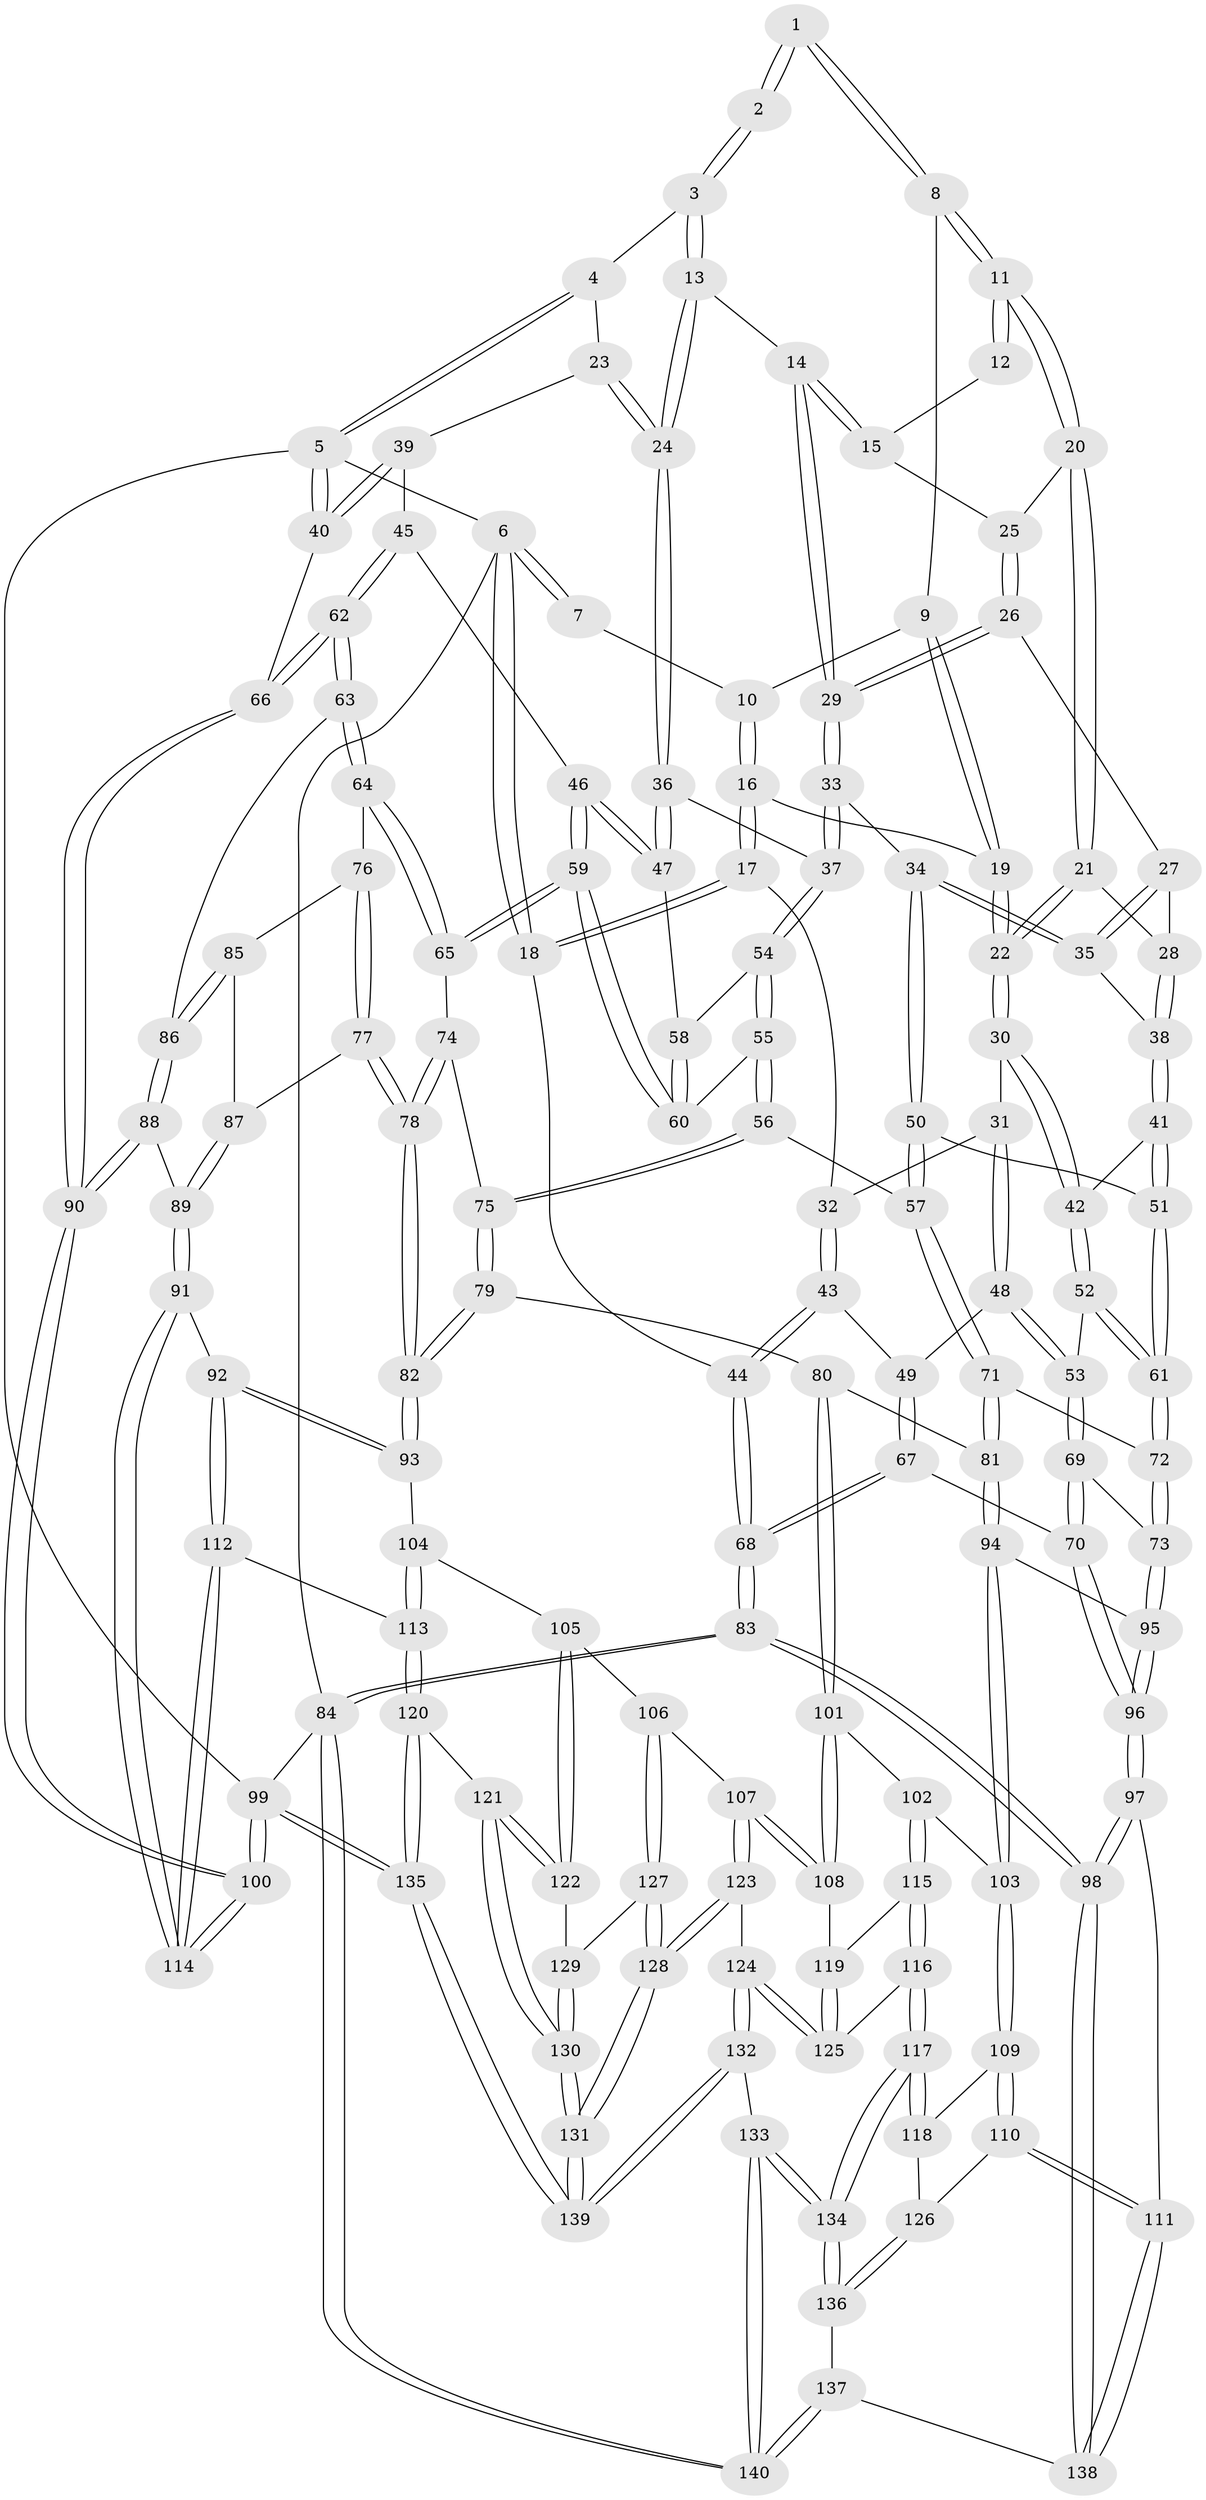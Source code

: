 // coarse degree distribution, {4: 0.43529411764705883, 6: 0.1411764705882353, 5: 0.3176470588235294, 3: 0.10588235294117647}
// Generated by graph-tools (version 1.1) at 2025/52/02/27/25 19:52:36]
// undirected, 140 vertices, 347 edges
graph export_dot {
graph [start="1"]
  node [color=gray90,style=filled];
  1 [pos="+0.2838786662641309+0"];
  2 [pos="+0.5856772907139615+0"];
  3 [pos="+0.7145211028494202+0"];
  4 [pos="+0.78015646324171+0"];
  5 [pos="+1+0"];
  6 [pos="+0+0"];
  7 [pos="+0.10719847136711762+0"];
  8 [pos="+0.3045384113344034+0.015998179953279734"];
  9 [pos="+0.27263624856237656+0.04488333198662519"];
  10 [pos="+0.15542682581913936+0.052343758235391294"];
  11 [pos="+0.3585736777327654+0.07937934003749339"];
  12 [pos="+0.46705555476093624+0.021336657830654845"];
  13 [pos="+0.6910637794805181+0"];
  14 [pos="+0.6000317227800622+0.13887524454175215"];
  15 [pos="+0.4812451176985987+0.1049748827462631"];
  16 [pos="+0.11892302754480967+0.13972382747661988"];
  17 [pos="+0.08490868582599492+0.15108616373521266"];
  18 [pos="+0+0"];
  19 [pos="+0.20614726885338447+0.1515518634103747"];
  20 [pos="+0.36791674615789843+0.10736349945027965"];
  21 [pos="+0.3063927602591674+0.20758664570981522"];
  22 [pos="+0.27946010462430537+0.22876961509662144"];
  23 [pos="+0.9151119088176308+0.18032159746219192"];
  24 [pos="+0.8115471330315988+0.23914208842304321"];
  25 [pos="+0.41251069495055837+0.12786079864045075"];
  26 [pos="+0.44681745304795284+0.20256862266586526"];
  27 [pos="+0.4450082063036169+0.20774625256678983"];
  28 [pos="+0.4167587645953478+0.22683865218622484"];
  29 [pos="+0.5992758885857501+0.15865634076817745"];
  30 [pos="+0.27394630300579975+0.2739159251158212"];
  31 [pos="+0.1498371739780318+0.29739374045138584"];
  32 [pos="+0.09906016239575136+0.21834623619972682"];
  33 [pos="+0.6205647548944238+0.23159635987128255"];
  34 [pos="+0.5102801292790508+0.3059137227475168"];
  35 [pos="+0.5013708696944946+0.30155228545241897"];
  36 [pos="+0.8087343738736656+0.24342421468312433"];
  37 [pos="+0.671992628844236+0.2726203203213932"];
  38 [pos="+0.39996187917444675+0.30406240894092845"];
  39 [pos="+0.9509967940950138+0.18663490128899177"];
  40 [pos="+1+0.18948690401842497"];
  41 [pos="+0.329278960139734+0.35075677837697267"];
  42 [pos="+0.31281515129588894+0.34165958570907634"];
  43 [pos="+0+0.3759621907562521"];
  44 [pos="+0+0.34961237535555073"];
  45 [pos="+0.9169021332811035+0.4028912069898217"];
  46 [pos="+0.8914813579032705+0.3980804620807995"];
  47 [pos="+0.8549842459072048+0.3574591661757908"];
  48 [pos="+0.0960653130626674+0.4043802194976353"];
  49 [pos="+0.06710023555059492+0.4095520960230415"];
  50 [pos="+0.5061027102604717+0.42822766233492854"];
  51 [pos="+0.36279609731346946+0.40474919118565017"];
  52 [pos="+0.22824038210458272+0.40718256607354303"];
  53 [pos="+0.17137000518488288+0.44376020756630347"];
  54 [pos="+0.6698480030134768+0.3601615650894846"];
  55 [pos="+0.6455713387805802+0.4337138677107395"];
  56 [pos="+0.6074976980163362+0.4791119676935041"];
  57 [pos="+0.5391817271322815+0.46536726877648"];
  58 [pos="+0.7726188553116974+0.38148569746847344"];
  59 [pos="+0.8126600325376041+0.4747625662882263"];
  60 [pos="+0.758515378665349+0.44724303854565994"];
  61 [pos="+0.3303372400707397+0.5191255714383277"];
  62 [pos="+1+0.484935064760071"];
  63 [pos="+1+0.5494955960224989"];
  64 [pos="+0.8061617959318719+0.5318051690419288"];
  65 [pos="+0.8040336289982905+0.5281254748414299"];
  66 [pos="+1+0.4799066110163076"];
  67 [pos="+0.04821630175244557+0.6170857219406467"];
  68 [pos="+0+0.6462876410027087"];
  69 [pos="+0.17207017457296434+0.44541034502530963"];
  70 [pos="+0.10092099822751684+0.6388787439227065"];
  71 [pos="+0.42421123054236265+0.5923097267427696"];
  72 [pos="+0.31292624926923784+0.5970237957849077"];
  73 [pos="+0.3075786720444013+0.6006074565550801"];
  74 [pos="+0.7142293887458155+0.5361197338431071"];
  75 [pos="+0.6193033715140319+0.5039485194116985"];
  76 [pos="+0.8122480966832968+0.5850903883963283"];
  77 [pos="+0.7811472648586093+0.6541165806647737"];
  78 [pos="+0.7548670989217833+0.6739821856544186"];
  79 [pos="+0.6162203803869709+0.6430509609732757"];
  80 [pos="+0.5507045669911017+0.6918818909196395"];
  81 [pos="+0.513542354670202+0.677050211477324"];
  82 [pos="+0.7380978549242823+0.6948764036836087"];
  83 [pos="+0+1"];
  84 [pos="+0+1"];
  85 [pos="+0.9415615487931109+0.6143504972087236"];
  86 [pos="+0.9572333651300906+0.6108120997700984"];
  87 [pos="+0.8634654502023763+0.6673591674769987"];
  88 [pos="+0.9313853931960339+0.7588927266100226"];
  89 [pos="+0.8910413442382624+0.7670221480275257"];
  90 [pos="+1+0.9392840790521557"];
  91 [pos="+0.8628630421907086+0.7846634432130918"];
  92 [pos="+0.8543696274289514+0.7892515483789349"];
  93 [pos="+0.7391807878596076+0.7003411021264475"];
  94 [pos="+0.3995676684534812+0.7538728180203337"];
  95 [pos="+0.27623380464981623+0.6517391586124819"];
  96 [pos="+0.19601523455298808+0.7085555629264261"];
  97 [pos="+0.18034963690361816+0.7972372124016177"];
  98 [pos="+0+1"];
  99 [pos="+1+1"];
  100 [pos="+1+1"];
  101 [pos="+0.5541498375727226+0.7724664080686359"];
  102 [pos="+0.42821158639595264+0.7882417898993688"];
  103 [pos="+0.40983701586585286+0.783571152780436"];
  104 [pos="+0.7056384609288248+0.7727093933952722"];
  105 [pos="+0.6822051494853193+0.7988112648242824"];
  106 [pos="+0.6110610189534651+0.8284452584719014"];
  107 [pos="+0.5998559430882651+0.8258506408400212"];
  108 [pos="+0.5567987165186483+0.7787268809597396"];
  109 [pos="+0.40062519475405095+0.8019081150289591"];
  110 [pos="+0.21206826902754358+0.8151842477686914"];
  111 [pos="+0.18468018916411535+0.8012863158707981"];
  112 [pos="+0.8387973252626245+0.8441760753346229"];
  113 [pos="+0.8162248725642633+0.8708497785056827"];
  114 [pos="+1+0.9277683407209807"];
  115 [pos="+0.47100334576188063+0.847130052905642"];
  116 [pos="+0.4559748162545603+0.8926326157141181"];
  117 [pos="+0.44669331628314735+0.8968473286643674"];
  118 [pos="+0.39412283723236513+0.8359020783049638"];
  119 [pos="+0.5213279646401507+0.8117341341396971"];
  120 [pos="+0.808836917190432+0.8858271598595916"];
  121 [pos="+0.7529501349457363+0.8844369332727381"];
  122 [pos="+0.7377798638593108+0.8768337261708196"];
  123 [pos="+0.5588455698307514+0.8887793452498663"];
  124 [pos="+0.5246666588443919+0.9086325215041946"];
  125 [pos="+0.49534873135348345+0.8988756417086471"];
  126 [pos="+0.31780978513327424+0.8840047786383038"];
  127 [pos="+0.6419813984131125+0.8818406413510719"];
  128 [pos="+0.6366942053452826+1"];
  129 [pos="+0.6781274762808138+0.8915278315128724"];
  130 [pos="+0.706514909042866+0.939543315238807"];
  131 [pos="+0.6558495119909927+1"];
  132 [pos="+0.5170810982712494+1"];
  133 [pos="+0.42342813744495233+1"];
  134 [pos="+0.39201893364393836+0.9908206152127743"];
  135 [pos="+0.8958766387468439+1"];
  136 [pos="+0.3359437869459117+0.9215166038562265"];
  137 [pos="+0.23959650370272445+0.9740358443116862"];
  138 [pos="+0.23213456376387653+0.9630557670900552"];
  139 [pos="+0.6586539251214993+1"];
  140 [pos="+0.3270307729287253+1"];
  1 -- 2;
  1 -- 2;
  1 -- 8;
  1 -- 8;
  2 -- 3;
  2 -- 3;
  3 -- 4;
  3 -- 13;
  3 -- 13;
  4 -- 5;
  4 -- 5;
  4 -- 23;
  5 -- 6;
  5 -- 40;
  5 -- 40;
  5 -- 99;
  6 -- 7;
  6 -- 7;
  6 -- 18;
  6 -- 18;
  6 -- 84;
  7 -- 10;
  8 -- 9;
  8 -- 11;
  8 -- 11;
  9 -- 10;
  9 -- 19;
  9 -- 19;
  10 -- 16;
  10 -- 16;
  11 -- 12;
  11 -- 12;
  11 -- 20;
  11 -- 20;
  12 -- 15;
  13 -- 14;
  13 -- 24;
  13 -- 24;
  14 -- 15;
  14 -- 15;
  14 -- 29;
  14 -- 29;
  15 -- 25;
  16 -- 17;
  16 -- 17;
  16 -- 19;
  17 -- 18;
  17 -- 18;
  17 -- 32;
  18 -- 44;
  19 -- 22;
  19 -- 22;
  20 -- 21;
  20 -- 21;
  20 -- 25;
  21 -- 22;
  21 -- 22;
  21 -- 28;
  22 -- 30;
  22 -- 30;
  23 -- 24;
  23 -- 24;
  23 -- 39;
  24 -- 36;
  24 -- 36;
  25 -- 26;
  25 -- 26;
  26 -- 27;
  26 -- 29;
  26 -- 29;
  27 -- 28;
  27 -- 35;
  27 -- 35;
  28 -- 38;
  28 -- 38;
  29 -- 33;
  29 -- 33;
  30 -- 31;
  30 -- 42;
  30 -- 42;
  31 -- 32;
  31 -- 48;
  31 -- 48;
  32 -- 43;
  32 -- 43;
  33 -- 34;
  33 -- 37;
  33 -- 37;
  34 -- 35;
  34 -- 35;
  34 -- 50;
  34 -- 50;
  35 -- 38;
  36 -- 37;
  36 -- 47;
  36 -- 47;
  37 -- 54;
  37 -- 54;
  38 -- 41;
  38 -- 41;
  39 -- 40;
  39 -- 40;
  39 -- 45;
  40 -- 66;
  41 -- 42;
  41 -- 51;
  41 -- 51;
  42 -- 52;
  42 -- 52;
  43 -- 44;
  43 -- 44;
  43 -- 49;
  44 -- 68;
  44 -- 68;
  45 -- 46;
  45 -- 62;
  45 -- 62;
  46 -- 47;
  46 -- 47;
  46 -- 59;
  46 -- 59;
  47 -- 58;
  48 -- 49;
  48 -- 53;
  48 -- 53;
  49 -- 67;
  49 -- 67;
  50 -- 51;
  50 -- 57;
  50 -- 57;
  51 -- 61;
  51 -- 61;
  52 -- 53;
  52 -- 61;
  52 -- 61;
  53 -- 69;
  53 -- 69;
  54 -- 55;
  54 -- 55;
  54 -- 58;
  55 -- 56;
  55 -- 56;
  55 -- 60;
  56 -- 57;
  56 -- 75;
  56 -- 75;
  57 -- 71;
  57 -- 71;
  58 -- 60;
  58 -- 60;
  59 -- 60;
  59 -- 60;
  59 -- 65;
  59 -- 65;
  61 -- 72;
  61 -- 72;
  62 -- 63;
  62 -- 63;
  62 -- 66;
  62 -- 66;
  63 -- 64;
  63 -- 64;
  63 -- 86;
  64 -- 65;
  64 -- 65;
  64 -- 76;
  65 -- 74;
  66 -- 90;
  66 -- 90;
  67 -- 68;
  67 -- 68;
  67 -- 70;
  68 -- 83;
  68 -- 83;
  69 -- 70;
  69 -- 70;
  69 -- 73;
  70 -- 96;
  70 -- 96;
  71 -- 72;
  71 -- 81;
  71 -- 81;
  72 -- 73;
  72 -- 73;
  73 -- 95;
  73 -- 95;
  74 -- 75;
  74 -- 78;
  74 -- 78;
  75 -- 79;
  75 -- 79;
  76 -- 77;
  76 -- 77;
  76 -- 85;
  77 -- 78;
  77 -- 78;
  77 -- 87;
  78 -- 82;
  78 -- 82;
  79 -- 80;
  79 -- 82;
  79 -- 82;
  80 -- 81;
  80 -- 101;
  80 -- 101;
  81 -- 94;
  81 -- 94;
  82 -- 93;
  82 -- 93;
  83 -- 84;
  83 -- 84;
  83 -- 98;
  83 -- 98;
  84 -- 140;
  84 -- 140;
  84 -- 99;
  85 -- 86;
  85 -- 86;
  85 -- 87;
  86 -- 88;
  86 -- 88;
  87 -- 89;
  87 -- 89;
  88 -- 89;
  88 -- 90;
  88 -- 90;
  89 -- 91;
  89 -- 91;
  90 -- 100;
  90 -- 100;
  91 -- 92;
  91 -- 114;
  91 -- 114;
  92 -- 93;
  92 -- 93;
  92 -- 112;
  92 -- 112;
  93 -- 104;
  94 -- 95;
  94 -- 103;
  94 -- 103;
  95 -- 96;
  95 -- 96;
  96 -- 97;
  96 -- 97;
  97 -- 98;
  97 -- 98;
  97 -- 111;
  98 -- 138;
  98 -- 138;
  99 -- 100;
  99 -- 100;
  99 -- 135;
  99 -- 135;
  100 -- 114;
  100 -- 114;
  101 -- 102;
  101 -- 108;
  101 -- 108;
  102 -- 103;
  102 -- 115;
  102 -- 115;
  103 -- 109;
  103 -- 109;
  104 -- 105;
  104 -- 113;
  104 -- 113;
  105 -- 106;
  105 -- 122;
  105 -- 122;
  106 -- 107;
  106 -- 127;
  106 -- 127;
  107 -- 108;
  107 -- 108;
  107 -- 123;
  107 -- 123;
  108 -- 119;
  109 -- 110;
  109 -- 110;
  109 -- 118;
  110 -- 111;
  110 -- 111;
  110 -- 126;
  111 -- 138;
  111 -- 138;
  112 -- 113;
  112 -- 114;
  112 -- 114;
  113 -- 120;
  113 -- 120;
  115 -- 116;
  115 -- 116;
  115 -- 119;
  116 -- 117;
  116 -- 117;
  116 -- 125;
  117 -- 118;
  117 -- 118;
  117 -- 134;
  117 -- 134;
  118 -- 126;
  119 -- 125;
  119 -- 125;
  120 -- 121;
  120 -- 135;
  120 -- 135;
  121 -- 122;
  121 -- 122;
  121 -- 130;
  121 -- 130;
  122 -- 129;
  123 -- 124;
  123 -- 128;
  123 -- 128;
  124 -- 125;
  124 -- 125;
  124 -- 132;
  124 -- 132;
  126 -- 136;
  126 -- 136;
  127 -- 128;
  127 -- 128;
  127 -- 129;
  128 -- 131;
  128 -- 131;
  129 -- 130;
  129 -- 130;
  130 -- 131;
  130 -- 131;
  131 -- 139;
  131 -- 139;
  132 -- 133;
  132 -- 139;
  132 -- 139;
  133 -- 134;
  133 -- 134;
  133 -- 140;
  133 -- 140;
  134 -- 136;
  134 -- 136;
  135 -- 139;
  135 -- 139;
  136 -- 137;
  137 -- 138;
  137 -- 140;
  137 -- 140;
}
